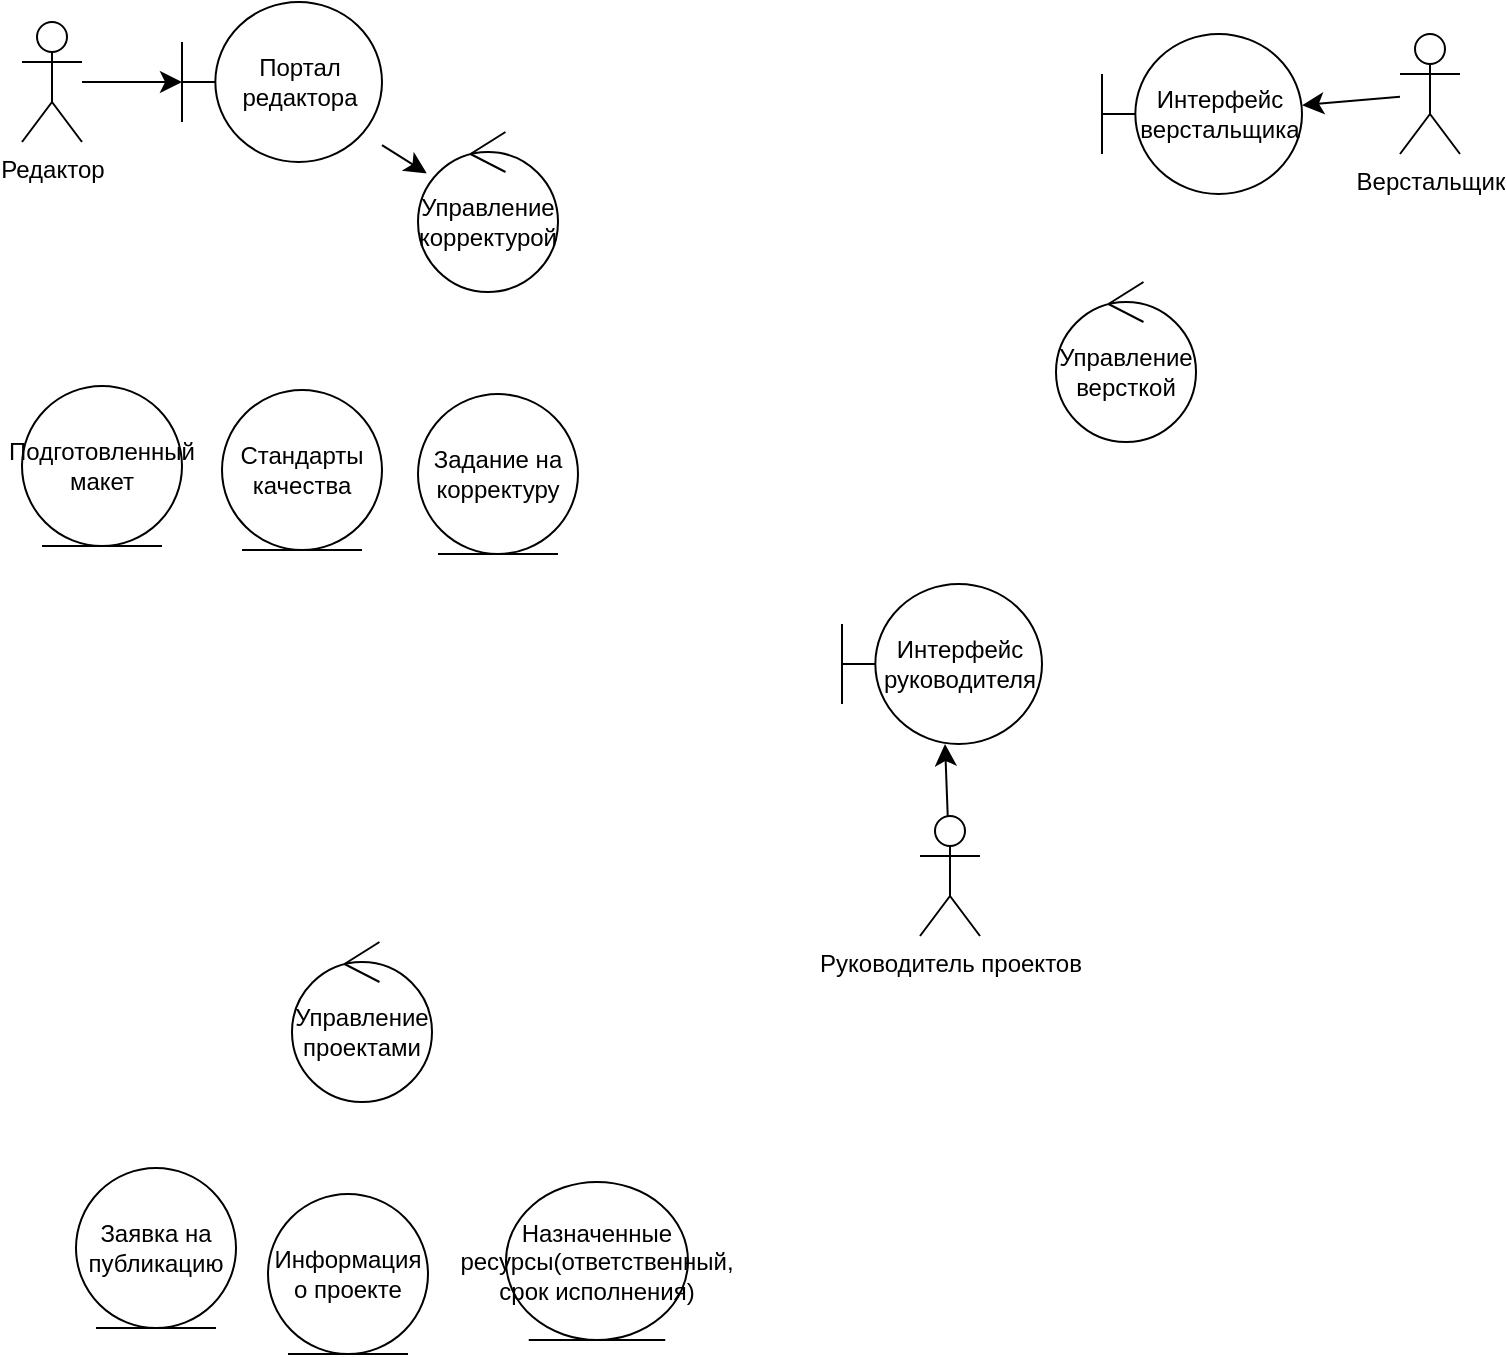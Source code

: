 <mxfile version="28.2.8">
  <diagram name="Страница — 1" id="Dmy3EzZyg0OEUsTDQze_">
    <mxGraphModel dx="1497" dy="760" grid="0" gridSize="10" guides="1" tooltips="1" connect="1" arrows="1" fold="1" page="0" pageScale="1" pageWidth="827" pageHeight="1169" math="0" shadow="0">
      <root>
        <mxCell id="0" />
        <mxCell id="1" parent="0" />
        <mxCell id="BKL7hSzqMID5r5h3rCaM-1" value="Управление проектами" style="ellipse;shape=umlControl;whiteSpace=wrap;html=1;" vertex="1" parent="1">
          <mxGeometry x="-70" y="671" width="70" height="80" as="geometry" />
        </mxCell>
        <mxCell id="BKL7hSzqMID5r5h3rCaM-19" value="" style="edgeStyle=none;curved=1;rounded=0;orthogonalLoop=1;jettySize=auto;html=1;fontSize=12;startSize=8;endSize=8;" edge="1" parent="1" source="BKL7hSzqMID5r5h3rCaM-2" target="BKL7hSzqMID5r5h3rCaM-17">
          <mxGeometry relative="1" as="geometry" />
        </mxCell>
        <mxCell id="BKL7hSzqMID5r5h3rCaM-2" value="Портал редактора" style="shape=umlBoundary;whiteSpace=wrap;html=1;" vertex="1" parent="1">
          <mxGeometry x="-125" y="201" width="100" height="80" as="geometry" />
        </mxCell>
        <mxCell id="BKL7hSzqMID5r5h3rCaM-3" value="Интерфейс руководителя" style="shape=umlBoundary;whiteSpace=wrap;html=1;" vertex="1" parent="1">
          <mxGeometry x="205" y="492" width="100" height="80" as="geometry" />
        </mxCell>
        <mxCell id="BKL7hSzqMID5r5h3rCaM-4" value="Заявка на публикацию" style="ellipse;shape=umlEntity;whiteSpace=wrap;html=1;" vertex="1" parent="1">
          <mxGeometry x="-178" y="784" width="80" height="80" as="geometry" />
        </mxCell>
        <mxCell id="BKL7hSzqMID5r5h3rCaM-5" value="Информация о проекте" style="ellipse;shape=umlEntity;whiteSpace=wrap;html=1;" vertex="1" parent="1">
          <mxGeometry x="-82" y="797" width="80" height="80" as="geometry" />
        </mxCell>
        <mxCell id="BKL7hSzqMID5r5h3rCaM-6" value="Назначенные ресурсы(ответственный, срок исполнения)" style="ellipse;shape=umlEntity;whiteSpace=wrap;html=1;" vertex="1" parent="1">
          <mxGeometry x="37" y="791" width="91" height="79" as="geometry" />
        </mxCell>
        <mxCell id="BKL7hSzqMID5r5h3rCaM-12" value="" style="edgeStyle=none;curved=1;rounded=0;orthogonalLoop=1;jettySize=auto;html=1;fontSize=12;startSize=8;endSize=8;" edge="1" parent="1" source="BKL7hSzqMID5r5h3rCaM-8" target="BKL7hSzqMID5r5h3rCaM-2">
          <mxGeometry relative="1" as="geometry" />
        </mxCell>
        <mxCell id="BKL7hSzqMID5r5h3rCaM-8" value="Редактор" style="shape=umlActor;verticalLabelPosition=bottom;verticalAlign=top;html=1;" vertex="1" parent="1">
          <mxGeometry x="-205" y="211" width="30" height="60" as="geometry" />
        </mxCell>
        <mxCell id="BKL7hSzqMID5r5h3rCaM-16" value="" style="edgeStyle=none;curved=1;rounded=0;orthogonalLoop=1;jettySize=auto;html=1;fontSize=12;startSize=8;endSize=8;" edge="1" parent="1" source="BKL7hSzqMID5r5h3rCaM-9" target="BKL7hSzqMID5r5h3rCaM-15">
          <mxGeometry relative="1" as="geometry" />
        </mxCell>
        <mxCell id="BKL7hSzqMID5r5h3rCaM-9" value="Верстальщик" style="shape=umlActor;verticalLabelPosition=bottom;verticalAlign=top;html=1;" vertex="1" parent="1">
          <mxGeometry x="484" y="217" width="30" height="60" as="geometry" />
        </mxCell>
        <mxCell id="BKL7hSzqMID5r5h3rCaM-14" value="" style="edgeStyle=none;curved=1;rounded=0;orthogonalLoop=1;jettySize=auto;html=1;fontSize=12;startSize=8;endSize=8;" edge="1" parent="1" source="BKL7hSzqMID5r5h3rCaM-13" target="BKL7hSzqMID5r5h3rCaM-3">
          <mxGeometry relative="1" as="geometry" />
        </mxCell>
        <mxCell id="BKL7hSzqMID5r5h3rCaM-13" value="Руководитель проектов" style="shape=umlActor;verticalLabelPosition=bottom;verticalAlign=top;html=1;" vertex="1" parent="1">
          <mxGeometry x="244" y="608" width="30" height="60" as="geometry" />
        </mxCell>
        <mxCell id="BKL7hSzqMID5r5h3rCaM-15" value="Интерфейс верстальщика" style="shape=umlBoundary;whiteSpace=wrap;html=1;" vertex="1" parent="1">
          <mxGeometry x="335" y="217" width="100" height="80" as="geometry" />
        </mxCell>
        <mxCell id="BKL7hSzqMID5r5h3rCaM-17" value="Управление корректурой" style="ellipse;shape=umlControl;whiteSpace=wrap;html=1;" vertex="1" parent="1">
          <mxGeometry x="-7" y="266" width="70" height="80" as="geometry" />
        </mxCell>
        <mxCell id="BKL7hSzqMID5r5h3rCaM-18" value="Управление версткой" style="ellipse;shape=umlControl;whiteSpace=wrap;html=1;" vertex="1" parent="1">
          <mxGeometry x="312" y="341" width="70" height="80" as="geometry" />
        </mxCell>
        <mxCell id="BKL7hSzqMID5r5h3rCaM-20" value="Стандарты качества" style="ellipse;shape=umlEntity;whiteSpace=wrap;html=1;" vertex="1" parent="1">
          <mxGeometry x="-105" y="395" width="80" height="80" as="geometry" />
        </mxCell>
        <mxCell id="BKL7hSzqMID5r5h3rCaM-21" value="Подготовленный макет" style="ellipse;shape=umlEntity;whiteSpace=wrap;html=1;" vertex="1" parent="1">
          <mxGeometry x="-205" y="393" width="80" height="80" as="geometry" />
        </mxCell>
        <mxCell id="BKL7hSzqMID5r5h3rCaM-22" value="Задание на корректуру" style="ellipse;shape=umlEntity;whiteSpace=wrap;html=1;" vertex="1" parent="1">
          <mxGeometry x="-7" y="397" width="80" height="80" as="geometry" />
        </mxCell>
      </root>
    </mxGraphModel>
  </diagram>
</mxfile>
